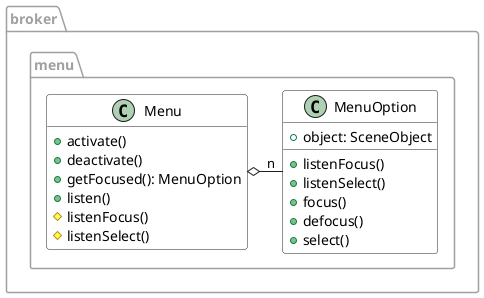 @startuml menu

' ---- (style) --------------------------------

skinparam shadowing false
skinparam backgroundColor White
skinparam package {
  BorderColor #A0A0A0
  FontColor #A0A0A0
}
skinparam class {
  BackgroundColor White
  ArrowColor #202020
  BorderColor #202020
  FontColor #000000
}
skinparam note {
  BackgroundColor White
  FontColor #606060
  BorderColor #C0C0C0
}
skinparam stereotypeIBackgroundColor Lavender
hide empty members

' ---- (diagram) ------------------------------

package broker.menu {
	class Menu {
    +activate()
    +deactivate()
    +getFocused(): MenuOption
    +listen()
    #listenFocus()
    #listenSelect()
  }
	class MenuOption {
    +object: SceneObject
    +listenFocus()
    +listenSelect()
    +focus()
    +defocus()
    +select()
  }

  Menu o-r- "n" MenuOption
}

@enduml

